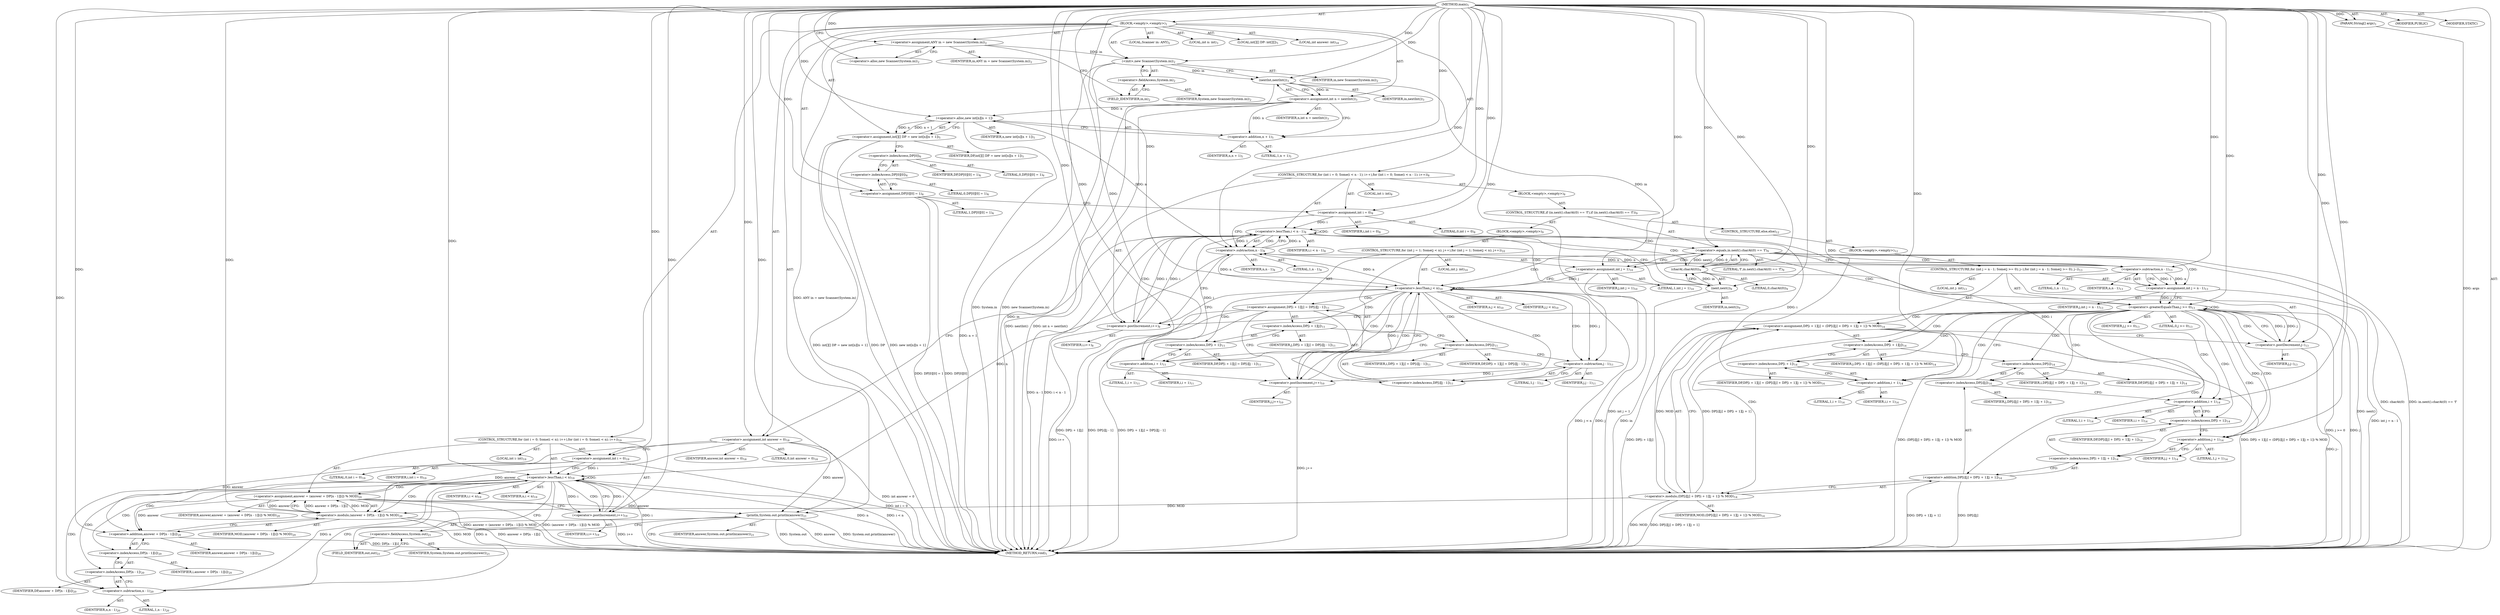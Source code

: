 digraph "main" {  
"19" [label = <(METHOD,main)<SUB>1</SUB>> ]
"20" [label = <(PARAM,String[] args)<SUB>1</SUB>> ]
"21" [label = <(BLOCK,&lt;empty&gt;,&lt;empty&gt;)<SUB>1</SUB>> ]
"4" [label = <(LOCAL,Scanner in: ANY)<SUB>2</SUB>> ]
"22" [label = <(&lt;operator&gt;.assignment,ANY in = new Scanner(System.in))<SUB>2</SUB>> ]
"23" [label = <(IDENTIFIER,in,ANY in = new Scanner(System.in))<SUB>2</SUB>> ]
"24" [label = <(&lt;operator&gt;.alloc,new Scanner(System.in))<SUB>2</SUB>> ]
"25" [label = <(&lt;init&gt;,new Scanner(System.in))<SUB>2</SUB>> ]
"3" [label = <(IDENTIFIER,in,new Scanner(System.in))<SUB>2</SUB>> ]
"26" [label = <(&lt;operator&gt;.fieldAccess,System.in)<SUB>2</SUB>> ]
"27" [label = <(IDENTIFIER,System,new Scanner(System.in))<SUB>2</SUB>> ]
"28" [label = <(FIELD_IDENTIFIER,in,in)<SUB>2</SUB>> ]
"29" [label = <(LOCAL,int n: int)<SUB>3</SUB>> ]
"30" [label = <(&lt;operator&gt;.assignment,int n = nextInt())<SUB>3</SUB>> ]
"31" [label = <(IDENTIFIER,n,int n = nextInt())<SUB>3</SUB>> ]
"32" [label = <(nextInt,nextInt())<SUB>3</SUB>> ]
"33" [label = <(IDENTIFIER,in,nextInt())<SUB>3</SUB>> ]
"34" [label = <(LOCAL,int[][] DP: int[][])<SUB>5</SUB>> ]
"35" [label = <(&lt;operator&gt;.assignment,int[][] DP = new int[n][n + 1])<SUB>5</SUB>> ]
"36" [label = <(IDENTIFIER,DP,int[][] DP = new int[n][n + 1])<SUB>5</SUB>> ]
"37" [label = <(&lt;operator&gt;.alloc,new int[n][n + 1])> ]
"38" [label = <(IDENTIFIER,n,new int[n][n + 1])<SUB>5</SUB>> ]
"39" [label = <(&lt;operator&gt;.addition,n + 1)<SUB>5</SUB>> ]
"40" [label = <(IDENTIFIER,n,n + 1)<SUB>5</SUB>> ]
"41" [label = <(LITERAL,1,n + 1)<SUB>5</SUB>> ]
"42" [label = <(&lt;operator&gt;.assignment,DP[0][0] = 1)<SUB>6</SUB>> ]
"43" [label = <(&lt;operator&gt;.indexAccess,DP[0][0])<SUB>6</SUB>> ]
"44" [label = <(&lt;operator&gt;.indexAccess,DP[0])<SUB>6</SUB>> ]
"45" [label = <(IDENTIFIER,DP,DP[0][0] = 1)<SUB>6</SUB>> ]
"46" [label = <(LITERAL,0,DP[0][0] = 1)<SUB>6</SUB>> ]
"47" [label = <(LITERAL,0,DP[0][0] = 1)<SUB>6</SUB>> ]
"48" [label = <(LITERAL,1,DP[0][0] = 1)<SUB>6</SUB>> ]
"49" [label = <(CONTROL_STRUCTURE,for (int i = 0; Some(i &lt; n - 1); i++),for (int i = 0; Some(i &lt; n - 1); i++))<SUB>8</SUB>> ]
"50" [label = <(LOCAL,int i: int)<SUB>8</SUB>> ]
"51" [label = <(&lt;operator&gt;.assignment,int i = 0)<SUB>8</SUB>> ]
"52" [label = <(IDENTIFIER,i,int i = 0)<SUB>8</SUB>> ]
"53" [label = <(LITERAL,0,int i = 0)<SUB>8</SUB>> ]
"54" [label = <(&lt;operator&gt;.lessThan,i &lt; n - 1)<SUB>8</SUB>> ]
"55" [label = <(IDENTIFIER,i,i &lt; n - 1)<SUB>8</SUB>> ]
"56" [label = <(&lt;operator&gt;.subtraction,n - 1)<SUB>8</SUB>> ]
"57" [label = <(IDENTIFIER,n,n - 1)<SUB>8</SUB>> ]
"58" [label = <(LITERAL,1,n - 1)<SUB>8</SUB>> ]
"59" [label = <(&lt;operator&gt;.postIncrement,i++)<SUB>8</SUB>> ]
"60" [label = <(IDENTIFIER,i,i++)<SUB>8</SUB>> ]
"61" [label = <(BLOCK,&lt;empty&gt;,&lt;empty&gt;)<SUB>8</SUB>> ]
"62" [label = <(CONTROL_STRUCTURE,if (in.next().charAt(0) == 'f'),if (in.next().charAt(0) == 'f'))<SUB>9</SUB>> ]
"63" [label = <(&lt;operator&gt;.equals,in.next().charAt(0) == 'f')<SUB>9</SUB>> ]
"64" [label = <(charAt,charAt(0))<SUB>9</SUB>> ]
"65" [label = <(next,next())<SUB>9</SUB>> ]
"66" [label = <(IDENTIFIER,in,next())<SUB>9</SUB>> ]
"67" [label = <(LITERAL,0,charAt(0))<SUB>9</SUB>> ]
"68" [label = <(LITERAL,'f',in.next().charAt(0) == 'f')<SUB>9</SUB>> ]
"69" [label = <(BLOCK,&lt;empty&gt;,&lt;empty&gt;)<SUB>9</SUB>> ]
"70" [label = <(CONTROL_STRUCTURE,for (int j = 1; Some(j &lt; n); j++),for (int j = 1; Some(j &lt; n); j++))<SUB>10</SUB>> ]
"71" [label = <(LOCAL,int j: int)<SUB>10</SUB>> ]
"72" [label = <(&lt;operator&gt;.assignment,int j = 1)<SUB>10</SUB>> ]
"73" [label = <(IDENTIFIER,j,int j = 1)<SUB>10</SUB>> ]
"74" [label = <(LITERAL,1,int j = 1)<SUB>10</SUB>> ]
"75" [label = <(&lt;operator&gt;.lessThan,j &lt; n)<SUB>10</SUB>> ]
"76" [label = <(IDENTIFIER,j,j &lt; n)<SUB>10</SUB>> ]
"77" [label = <(IDENTIFIER,n,j &lt; n)<SUB>10</SUB>> ]
"78" [label = <(&lt;operator&gt;.postIncrement,j++)<SUB>10</SUB>> ]
"79" [label = <(IDENTIFIER,j,j++)<SUB>10</SUB>> ]
"80" [label = <(&lt;operator&gt;.assignment,DP[i + 1][j] = DP[i][j - 1])<SUB>11</SUB>> ]
"81" [label = <(&lt;operator&gt;.indexAccess,DP[i + 1][j])<SUB>11</SUB>> ]
"82" [label = <(&lt;operator&gt;.indexAccess,DP[i + 1])<SUB>11</SUB>> ]
"83" [label = <(IDENTIFIER,DP,DP[i + 1][j] = DP[i][j - 1])<SUB>11</SUB>> ]
"84" [label = <(&lt;operator&gt;.addition,i + 1)<SUB>11</SUB>> ]
"85" [label = <(IDENTIFIER,i,i + 1)<SUB>11</SUB>> ]
"86" [label = <(LITERAL,1,i + 1)<SUB>11</SUB>> ]
"87" [label = <(IDENTIFIER,j,DP[i + 1][j] = DP[i][j - 1])<SUB>11</SUB>> ]
"88" [label = <(&lt;operator&gt;.indexAccess,DP[i][j - 1])<SUB>11</SUB>> ]
"89" [label = <(&lt;operator&gt;.indexAccess,DP[i])<SUB>11</SUB>> ]
"90" [label = <(IDENTIFIER,DP,DP[i + 1][j] = DP[i][j - 1])<SUB>11</SUB>> ]
"91" [label = <(IDENTIFIER,i,DP[i + 1][j] = DP[i][j - 1])<SUB>11</SUB>> ]
"92" [label = <(&lt;operator&gt;.subtraction,j - 1)<SUB>11</SUB>> ]
"93" [label = <(IDENTIFIER,j,j - 1)<SUB>11</SUB>> ]
"94" [label = <(LITERAL,1,j - 1)<SUB>11</SUB>> ]
"95" [label = <(CONTROL_STRUCTURE,else,else)<SUB>12</SUB>> ]
"96" [label = <(BLOCK,&lt;empty&gt;,&lt;empty&gt;)<SUB>12</SUB>> ]
"97" [label = <(CONTROL_STRUCTURE,for (int j = n - 1; Some(j &gt;= 0); j--),for (int j = n - 1; Some(j &gt;= 0); j--))<SUB>13</SUB>> ]
"98" [label = <(LOCAL,int j: int)<SUB>13</SUB>> ]
"99" [label = <(&lt;operator&gt;.assignment,int j = n - 1)<SUB>13</SUB>> ]
"100" [label = <(IDENTIFIER,j,int j = n - 1)<SUB>13</SUB>> ]
"101" [label = <(&lt;operator&gt;.subtraction,n - 1)<SUB>13</SUB>> ]
"102" [label = <(IDENTIFIER,n,n - 1)<SUB>13</SUB>> ]
"103" [label = <(LITERAL,1,n - 1)<SUB>13</SUB>> ]
"104" [label = <(&lt;operator&gt;.greaterEqualsThan,j &gt;= 0)<SUB>13</SUB>> ]
"105" [label = <(IDENTIFIER,j,j &gt;= 0)<SUB>13</SUB>> ]
"106" [label = <(LITERAL,0,j &gt;= 0)<SUB>13</SUB>> ]
"107" [label = <(&lt;operator&gt;.postDecrement,j--)<SUB>13</SUB>> ]
"108" [label = <(IDENTIFIER,j,j--)<SUB>13</SUB>> ]
"109" [label = <(&lt;operator&gt;.assignment,DP[i + 1][j] = (DP[i][j] + DP[i + 1][j + 1]) % MOD)<SUB>14</SUB>> ]
"110" [label = <(&lt;operator&gt;.indexAccess,DP[i + 1][j])<SUB>14</SUB>> ]
"111" [label = <(&lt;operator&gt;.indexAccess,DP[i + 1])<SUB>14</SUB>> ]
"112" [label = <(IDENTIFIER,DP,DP[i + 1][j] = (DP[i][j] + DP[i + 1][j + 1]) % MOD)<SUB>14</SUB>> ]
"113" [label = <(&lt;operator&gt;.addition,i + 1)<SUB>14</SUB>> ]
"114" [label = <(IDENTIFIER,i,i + 1)<SUB>14</SUB>> ]
"115" [label = <(LITERAL,1,i + 1)<SUB>14</SUB>> ]
"116" [label = <(IDENTIFIER,j,DP[i + 1][j] = (DP[i][j] + DP[i + 1][j + 1]) % MOD)<SUB>14</SUB>> ]
"117" [label = <(&lt;operator&gt;.modulo,(DP[i][j] + DP[i + 1][j + 1]) % MOD)<SUB>14</SUB>> ]
"118" [label = <(&lt;operator&gt;.addition,DP[i][j] + DP[i + 1][j + 1])<SUB>14</SUB>> ]
"119" [label = <(&lt;operator&gt;.indexAccess,DP[i][j])<SUB>14</SUB>> ]
"120" [label = <(&lt;operator&gt;.indexAccess,DP[i])<SUB>14</SUB>> ]
"121" [label = <(IDENTIFIER,DP,DP[i][j] + DP[i + 1][j + 1])<SUB>14</SUB>> ]
"122" [label = <(IDENTIFIER,i,DP[i][j] + DP[i + 1][j + 1])<SUB>14</SUB>> ]
"123" [label = <(IDENTIFIER,j,DP[i][j] + DP[i + 1][j + 1])<SUB>14</SUB>> ]
"124" [label = <(&lt;operator&gt;.indexAccess,DP[i + 1][j + 1])<SUB>14</SUB>> ]
"125" [label = <(&lt;operator&gt;.indexAccess,DP[i + 1])<SUB>14</SUB>> ]
"126" [label = <(IDENTIFIER,DP,DP[i][j] + DP[i + 1][j + 1])<SUB>14</SUB>> ]
"127" [label = <(&lt;operator&gt;.addition,i + 1)<SUB>14</SUB>> ]
"128" [label = <(IDENTIFIER,i,i + 1)<SUB>14</SUB>> ]
"129" [label = <(LITERAL,1,i + 1)<SUB>14</SUB>> ]
"130" [label = <(&lt;operator&gt;.addition,j + 1)<SUB>14</SUB>> ]
"131" [label = <(IDENTIFIER,j,j + 1)<SUB>14</SUB>> ]
"132" [label = <(LITERAL,1,j + 1)<SUB>14</SUB>> ]
"133" [label = <(IDENTIFIER,MOD,(DP[i][j] + DP[i + 1][j + 1]) % MOD)<SUB>14</SUB>> ]
"134" [label = <(LOCAL,int answer: int)<SUB>18</SUB>> ]
"135" [label = <(&lt;operator&gt;.assignment,int answer = 0)<SUB>18</SUB>> ]
"136" [label = <(IDENTIFIER,answer,int answer = 0)<SUB>18</SUB>> ]
"137" [label = <(LITERAL,0,int answer = 0)<SUB>18</SUB>> ]
"138" [label = <(CONTROL_STRUCTURE,for (int i = 0; Some(i &lt; n); i++),for (int i = 0; Some(i &lt; n); i++))<SUB>19</SUB>> ]
"139" [label = <(LOCAL,int i: int)<SUB>19</SUB>> ]
"140" [label = <(&lt;operator&gt;.assignment,int i = 0)<SUB>19</SUB>> ]
"141" [label = <(IDENTIFIER,i,int i = 0)<SUB>19</SUB>> ]
"142" [label = <(LITERAL,0,int i = 0)<SUB>19</SUB>> ]
"143" [label = <(&lt;operator&gt;.lessThan,i &lt; n)<SUB>19</SUB>> ]
"144" [label = <(IDENTIFIER,i,i &lt; n)<SUB>19</SUB>> ]
"145" [label = <(IDENTIFIER,n,i &lt; n)<SUB>19</SUB>> ]
"146" [label = <(&lt;operator&gt;.postIncrement,i++)<SUB>19</SUB>> ]
"147" [label = <(IDENTIFIER,i,i++)<SUB>19</SUB>> ]
"148" [label = <(&lt;operator&gt;.assignment,answer = (answer + DP[n - 1][i]) % MOD)<SUB>20</SUB>> ]
"149" [label = <(IDENTIFIER,answer,answer = (answer + DP[n - 1][i]) % MOD)<SUB>20</SUB>> ]
"150" [label = <(&lt;operator&gt;.modulo,(answer + DP[n - 1][i]) % MOD)<SUB>20</SUB>> ]
"151" [label = <(&lt;operator&gt;.addition,answer + DP[n - 1][i])<SUB>20</SUB>> ]
"152" [label = <(IDENTIFIER,answer,answer + DP[n - 1][i])<SUB>20</SUB>> ]
"153" [label = <(&lt;operator&gt;.indexAccess,DP[n - 1][i])<SUB>20</SUB>> ]
"154" [label = <(&lt;operator&gt;.indexAccess,DP[n - 1])<SUB>20</SUB>> ]
"155" [label = <(IDENTIFIER,DP,answer + DP[n - 1][i])<SUB>20</SUB>> ]
"156" [label = <(&lt;operator&gt;.subtraction,n - 1)<SUB>20</SUB>> ]
"157" [label = <(IDENTIFIER,n,n - 1)<SUB>20</SUB>> ]
"158" [label = <(LITERAL,1,n - 1)<SUB>20</SUB>> ]
"159" [label = <(IDENTIFIER,i,answer + DP[n - 1][i])<SUB>20</SUB>> ]
"160" [label = <(IDENTIFIER,MOD,(answer + DP[n - 1][i]) % MOD)<SUB>20</SUB>> ]
"161" [label = <(println,System.out.println(answer))<SUB>21</SUB>> ]
"162" [label = <(&lt;operator&gt;.fieldAccess,System.out)<SUB>21</SUB>> ]
"163" [label = <(IDENTIFIER,System,System.out.println(answer))<SUB>21</SUB>> ]
"164" [label = <(FIELD_IDENTIFIER,out,out)<SUB>21</SUB>> ]
"165" [label = <(IDENTIFIER,answer,System.out.println(answer))<SUB>21</SUB>> ]
"166" [label = <(MODIFIER,PUBLIC)> ]
"167" [label = <(MODIFIER,STATIC)> ]
"168" [label = <(METHOD_RETURN,void)<SUB>1</SUB>> ]
  "19" -> "20"  [ label = "AST: "] 
  "19" -> "21"  [ label = "AST: "] 
  "19" -> "166"  [ label = "AST: "] 
  "19" -> "167"  [ label = "AST: "] 
  "19" -> "168"  [ label = "AST: "] 
  "21" -> "4"  [ label = "AST: "] 
  "21" -> "22"  [ label = "AST: "] 
  "21" -> "25"  [ label = "AST: "] 
  "21" -> "29"  [ label = "AST: "] 
  "21" -> "30"  [ label = "AST: "] 
  "21" -> "34"  [ label = "AST: "] 
  "21" -> "35"  [ label = "AST: "] 
  "21" -> "42"  [ label = "AST: "] 
  "21" -> "49"  [ label = "AST: "] 
  "21" -> "134"  [ label = "AST: "] 
  "21" -> "135"  [ label = "AST: "] 
  "21" -> "138"  [ label = "AST: "] 
  "21" -> "161"  [ label = "AST: "] 
  "22" -> "23"  [ label = "AST: "] 
  "22" -> "24"  [ label = "AST: "] 
  "25" -> "3"  [ label = "AST: "] 
  "25" -> "26"  [ label = "AST: "] 
  "26" -> "27"  [ label = "AST: "] 
  "26" -> "28"  [ label = "AST: "] 
  "30" -> "31"  [ label = "AST: "] 
  "30" -> "32"  [ label = "AST: "] 
  "32" -> "33"  [ label = "AST: "] 
  "35" -> "36"  [ label = "AST: "] 
  "35" -> "37"  [ label = "AST: "] 
  "37" -> "38"  [ label = "AST: "] 
  "37" -> "39"  [ label = "AST: "] 
  "39" -> "40"  [ label = "AST: "] 
  "39" -> "41"  [ label = "AST: "] 
  "42" -> "43"  [ label = "AST: "] 
  "42" -> "48"  [ label = "AST: "] 
  "43" -> "44"  [ label = "AST: "] 
  "43" -> "47"  [ label = "AST: "] 
  "44" -> "45"  [ label = "AST: "] 
  "44" -> "46"  [ label = "AST: "] 
  "49" -> "50"  [ label = "AST: "] 
  "49" -> "51"  [ label = "AST: "] 
  "49" -> "54"  [ label = "AST: "] 
  "49" -> "59"  [ label = "AST: "] 
  "49" -> "61"  [ label = "AST: "] 
  "51" -> "52"  [ label = "AST: "] 
  "51" -> "53"  [ label = "AST: "] 
  "54" -> "55"  [ label = "AST: "] 
  "54" -> "56"  [ label = "AST: "] 
  "56" -> "57"  [ label = "AST: "] 
  "56" -> "58"  [ label = "AST: "] 
  "59" -> "60"  [ label = "AST: "] 
  "61" -> "62"  [ label = "AST: "] 
  "62" -> "63"  [ label = "AST: "] 
  "62" -> "69"  [ label = "AST: "] 
  "62" -> "95"  [ label = "AST: "] 
  "63" -> "64"  [ label = "AST: "] 
  "63" -> "68"  [ label = "AST: "] 
  "64" -> "65"  [ label = "AST: "] 
  "64" -> "67"  [ label = "AST: "] 
  "65" -> "66"  [ label = "AST: "] 
  "69" -> "70"  [ label = "AST: "] 
  "70" -> "71"  [ label = "AST: "] 
  "70" -> "72"  [ label = "AST: "] 
  "70" -> "75"  [ label = "AST: "] 
  "70" -> "78"  [ label = "AST: "] 
  "70" -> "80"  [ label = "AST: "] 
  "72" -> "73"  [ label = "AST: "] 
  "72" -> "74"  [ label = "AST: "] 
  "75" -> "76"  [ label = "AST: "] 
  "75" -> "77"  [ label = "AST: "] 
  "78" -> "79"  [ label = "AST: "] 
  "80" -> "81"  [ label = "AST: "] 
  "80" -> "88"  [ label = "AST: "] 
  "81" -> "82"  [ label = "AST: "] 
  "81" -> "87"  [ label = "AST: "] 
  "82" -> "83"  [ label = "AST: "] 
  "82" -> "84"  [ label = "AST: "] 
  "84" -> "85"  [ label = "AST: "] 
  "84" -> "86"  [ label = "AST: "] 
  "88" -> "89"  [ label = "AST: "] 
  "88" -> "92"  [ label = "AST: "] 
  "89" -> "90"  [ label = "AST: "] 
  "89" -> "91"  [ label = "AST: "] 
  "92" -> "93"  [ label = "AST: "] 
  "92" -> "94"  [ label = "AST: "] 
  "95" -> "96"  [ label = "AST: "] 
  "96" -> "97"  [ label = "AST: "] 
  "97" -> "98"  [ label = "AST: "] 
  "97" -> "99"  [ label = "AST: "] 
  "97" -> "104"  [ label = "AST: "] 
  "97" -> "107"  [ label = "AST: "] 
  "97" -> "109"  [ label = "AST: "] 
  "99" -> "100"  [ label = "AST: "] 
  "99" -> "101"  [ label = "AST: "] 
  "101" -> "102"  [ label = "AST: "] 
  "101" -> "103"  [ label = "AST: "] 
  "104" -> "105"  [ label = "AST: "] 
  "104" -> "106"  [ label = "AST: "] 
  "107" -> "108"  [ label = "AST: "] 
  "109" -> "110"  [ label = "AST: "] 
  "109" -> "117"  [ label = "AST: "] 
  "110" -> "111"  [ label = "AST: "] 
  "110" -> "116"  [ label = "AST: "] 
  "111" -> "112"  [ label = "AST: "] 
  "111" -> "113"  [ label = "AST: "] 
  "113" -> "114"  [ label = "AST: "] 
  "113" -> "115"  [ label = "AST: "] 
  "117" -> "118"  [ label = "AST: "] 
  "117" -> "133"  [ label = "AST: "] 
  "118" -> "119"  [ label = "AST: "] 
  "118" -> "124"  [ label = "AST: "] 
  "119" -> "120"  [ label = "AST: "] 
  "119" -> "123"  [ label = "AST: "] 
  "120" -> "121"  [ label = "AST: "] 
  "120" -> "122"  [ label = "AST: "] 
  "124" -> "125"  [ label = "AST: "] 
  "124" -> "130"  [ label = "AST: "] 
  "125" -> "126"  [ label = "AST: "] 
  "125" -> "127"  [ label = "AST: "] 
  "127" -> "128"  [ label = "AST: "] 
  "127" -> "129"  [ label = "AST: "] 
  "130" -> "131"  [ label = "AST: "] 
  "130" -> "132"  [ label = "AST: "] 
  "135" -> "136"  [ label = "AST: "] 
  "135" -> "137"  [ label = "AST: "] 
  "138" -> "139"  [ label = "AST: "] 
  "138" -> "140"  [ label = "AST: "] 
  "138" -> "143"  [ label = "AST: "] 
  "138" -> "146"  [ label = "AST: "] 
  "138" -> "148"  [ label = "AST: "] 
  "140" -> "141"  [ label = "AST: "] 
  "140" -> "142"  [ label = "AST: "] 
  "143" -> "144"  [ label = "AST: "] 
  "143" -> "145"  [ label = "AST: "] 
  "146" -> "147"  [ label = "AST: "] 
  "148" -> "149"  [ label = "AST: "] 
  "148" -> "150"  [ label = "AST: "] 
  "150" -> "151"  [ label = "AST: "] 
  "150" -> "160"  [ label = "AST: "] 
  "151" -> "152"  [ label = "AST: "] 
  "151" -> "153"  [ label = "AST: "] 
  "153" -> "154"  [ label = "AST: "] 
  "153" -> "159"  [ label = "AST: "] 
  "154" -> "155"  [ label = "AST: "] 
  "154" -> "156"  [ label = "AST: "] 
  "156" -> "157"  [ label = "AST: "] 
  "156" -> "158"  [ label = "AST: "] 
  "161" -> "162"  [ label = "AST: "] 
  "161" -> "165"  [ label = "AST: "] 
  "162" -> "163"  [ label = "AST: "] 
  "162" -> "164"  [ label = "AST: "] 
  "22" -> "28"  [ label = "CFG: "] 
  "25" -> "32"  [ label = "CFG: "] 
  "30" -> "39"  [ label = "CFG: "] 
  "35" -> "44"  [ label = "CFG: "] 
  "42" -> "51"  [ label = "CFG: "] 
  "135" -> "140"  [ label = "CFG: "] 
  "161" -> "168"  [ label = "CFG: "] 
  "24" -> "22"  [ label = "CFG: "] 
  "26" -> "25"  [ label = "CFG: "] 
  "32" -> "30"  [ label = "CFG: "] 
  "37" -> "35"  [ label = "CFG: "] 
  "43" -> "42"  [ label = "CFG: "] 
  "51" -> "56"  [ label = "CFG: "] 
  "54" -> "65"  [ label = "CFG: "] 
  "54" -> "135"  [ label = "CFG: "] 
  "59" -> "56"  [ label = "CFG: "] 
  "140" -> "143"  [ label = "CFG: "] 
  "143" -> "156"  [ label = "CFG: "] 
  "143" -> "164"  [ label = "CFG: "] 
  "146" -> "143"  [ label = "CFG: "] 
  "148" -> "146"  [ label = "CFG: "] 
  "162" -> "161"  [ label = "CFG: "] 
  "28" -> "26"  [ label = "CFG: "] 
  "39" -> "37"  [ label = "CFG: "] 
  "44" -> "43"  [ label = "CFG: "] 
  "56" -> "54"  [ label = "CFG: "] 
  "150" -> "148"  [ label = "CFG: "] 
  "164" -> "162"  [ label = "CFG: "] 
  "63" -> "72"  [ label = "CFG: "] 
  "63" -> "101"  [ label = "CFG: "] 
  "151" -> "150"  [ label = "CFG: "] 
  "64" -> "63"  [ label = "CFG: "] 
  "153" -> "151"  [ label = "CFG: "] 
  "65" -> "64"  [ label = "CFG: "] 
  "72" -> "75"  [ label = "CFG: "] 
  "75" -> "84"  [ label = "CFG: "] 
  "75" -> "59"  [ label = "CFG: "] 
  "78" -> "75"  [ label = "CFG: "] 
  "80" -> "78"  [ label = "CFG: "] 
  "154" -> "153"  [ label = "CFG: "] 
  "81" -> "89"  [ label = "CFG: "] 
  "88" -> "80"  [ label = "CFG: "] 
  "99" -> "104"  [ label = "CFG: "] 
  "104" -> "113"  [ label = "CFG: "] 
  "104" -> "59"  [ label = "CFG: "] 
  "107" -> "104"  [ label = "CFG: "] 
  "109" -> "107"  [ label = "CFG: "] 
  "156" -> "154"  [ label = "CFG: "] 
  "82" -> "81"  [ label = "CFG: "] 
  "89" -> "92"  [ label = "CFG: "] 
  "92" -> "88"  [ label = "CFG: "] 
  "101" -> "99"  [ label = "CFG: "] 
  "110" -> "120"  [ label = "CFG: "] 
  "117" -> "109"  [ label = "CFG: "] 
  "84" -> "82"  [ label = "CFG: "] 
  "111" -> "110"  [ label = "CFG: "] 
  "118" -> "117"  [ label = "CFG: "] 
  "113" -> "111"  [ label = "CFG: "] 
  "119" -> "127"  [ label = "CFG: "] 
  "124" -> "118"  [ label = "CFG: "] 
  "120" -> "119"  [ label = "CFG: "] 
  "125" -> "130"  [ label = "CFG: "] 
  "130" -> "124"  [ label = "CFG: "] 
  "127" -> "125"  [ label = "CFG: "] 
  "19" -> "24"  [ label = "CFG: "] 
  "20" -> "168"  [ label = "DDG: args"] 
  "22" -> "168"  [ label = "DDG: ANY in = new Scanner(System.in)"] 
  "25" -> "168"  [ label = "DDG: System.in"] 
  "25" -> "168"  [ label = "DDG: new Scanner(System.in)"] 
  "32" -> "168"  [ label = "DDG: in"] 
  "30" -> "168"  [ label = "DDG: nextInt()"] 
  "30" -> "168"  [ label = "DDG: int n = nextInt()"] 
  "35" -> "168"  [ label = "DDG: DP"] 
  "37" -> "168"  [ label = "DDG: n + 1"] 
  "35" -> "168"  [ label = "DDG: new int[n][n + 1]"] 
  "35" -> "168"  [ label = "DDG: int[][] DP = new int[n][n + 1]"] 
  "42" -> "168"  [ label = "DDG: DP[0][0]"] 
  "42" -> "168"  [ label = "DDG: DP[0][0] = 1"] 
  "54" -> "168"  [ label = "DDG: n - 1"] 
  "54" -> "168"  [ label = "DDG: i &lt; n - 1"] 
  "135" -> "168"  [ label = "DDG: int answer = 0"] 
  "140" -> "168"  [ label = "DDG: int i = 0"] 
  "143" -> "168"  [ label = "DDG: i"] 
  "143" -> "168"  [ label = "DDG: n"] 
  "143" -> "168"  [ label = "DDG: i &lt; n"] 
  "161" -> "168"  [ label = "DDG: System.out"] 
  "161" -> "168"  [ label = "DDG: answer"] 
  "161" -> "168"  [ label = "DDG: System.out.println(answer)"] 
  "151" -> "168"  [ label = "DDG: DP[n - 1][i]"] 
  "150" -> "168"  [ label = "DDG: answer + DP[n - 1][i]"] 
  "150" -> "168"  [ label = "DDG: MOD"] 
  "148" -> "168"  [ label = "DDG: (answer + DP[n - 1][i]) % MOD"] 
  "148" -> "168"  [ label = "DDG: answer = (answer + DP[n - 1][i]) % MOD"] 
  "146" -> "168"  [ label = "DDG: i++"] 
  "65" -> "168"  [ label = "DDG: in"] 
  "64" -> "168"  [ label = "DDG: next()"] 
  "63" -> "168"  [ label = "DDG: charAt(0)"] 
  "63" -> "168"  [ label = "DDG: in.next().charAt(0) == 'f'"] 
  "99" -> "168"  [ label = "DDG: int j = n - 1"] 
  "104" -> "168"  [ label = "DDG: j"] 
  "104" -> "168"  [ label = "DDG: j &gt;= 0"] 
  "109" -> "168"  [ label = "DDG: DP[i + 1][j]"] 
  "118" -> "168"  [ label = "DDG: DP[i][j]"] 
  "118" -> "168"  [ label = "DDG: DP[i + 1][j + 1]"] 
  "117" -> "168"  [ label = "DDG: DP[i][j] + DP[i + 1][j + 1]"] 
  "117" -> "168"  [ label = "DDG: MOD"] 
  "109" -> "168"  [ label = "DDG: (DP[i][j] + DP[i + 1][j + 1]) % MOD"] 
  "109" -> "168"  [ label = "DDG: DP[i + 1][j] = (DP[i][j] + DP[i + 1][j + 1]) % MOD"] 
  "107" -> "168"  [ label = "DDG: j--"] 
  "72" -> "168"  [ label = "DDG: int j = 1"] 
  "75" -> "168"  [ label = "DDG: j"] 
  "75" -> "168"  [ label = "DDG: j &lt; n"] 
  "59" -> "168"  [ label = "DDG: i++"] 
  "80" -> "168"  [ label = "DDG: DP[i + 1][j]"] 
  "80" -> "168"  [ label = "DDG: DP[i][j - 1]"] 
  "80" -> "168"  [ label = "DDG: DP[i + 1][j] = DP[i][j - 1]"] 
  "78" -> "168"  [ label = "DDG: j++"] 
  "19" -> "20"  [ label = "DDG: "] 
  "19" -> "22"  [ label = "DDG: "] 
  "32" -> "30"  [ label = "DDG: in"] 
  "37" -> "35"  [ label = "DDG: n"] 
  "37" -> "35"  [ label = "DDG: n + 1"] 
  "19" -> "42"  [ label = "DDG: "] 
  "19" -> "135"  [ label = "DDG: "] 
  "22" -> "25"  [ label = "DDG: in"] 
  "19" -> "25"  [ label = "DDG: "] 
  "19" -> "51"  [ label = "DDG: "] 
  "19" -> "140"  [ label = "DDG: "] 
  "150" -> "148"  [ label = "DDG: answer + DP[n - 1][i]"] 
  "150" -> "148"  [ label = "DDG: MOD"] 
  "135" -> "161"  [ label = "DDG: answer"] 
  "148" -> "161"  [ label = "DDG: answer"] 
  "19" -> "161"  [ label = "DDG: "] 
  "25" -> "32"  [ label = "DDG: in"] 
  "19" -> "32"  [ label = "DDG: "] 
  "19" -> "37"  [ label = "DDG: "] 
  "30" -> "37"  [ label = "DDG: n"] 
  "51" -> "54"  [ label = "DDG: i"] 
  "59" -> "54"  [ label = "DDG: i"] 
  "19" -> "54"  [ label = "DDG: "] 
  "56" -> "54"  [ label = "DDG: n"] 
  "56" -> "54"  [ label = "DDG: 1"] 
  "54" -> "59"  [ label = "DDG: i"] 
  "19" -> "59"  [ label = "DDG: "] 
  "140" -> "143"  [ label = "DDG: i"] 
  "146" -> "143"  [ label = "DDG: i"] 
  "19" -> "143"  [ label = "DDG: "] 
  "56" -> "143"  [ label = "DDG: n"] 
  "156" -> "143"  [ label = "DDG: n"] 
  "143" -> "146"  [ label = "DDG: i"] 
  "19" -> "146"  [ label = "DDG: "] 
  "30" -> "39"  [ label = "DDG: n"] 
  "19" -> "39"  [ label = "DDG: "] 
  "37" -> "56"  [ label = "DDG: n"] 
  "101" -> "56"  [ label = "DDG: n"] 
  "75" -> "56"  [ label = "DDG: n"] 
  "19" -> "56"  [ label = "DDG: "] 
  "135" -> "150"  [ label = "DDG: answer"] 
  "148" -> "150"  [ label = "DDG: answer"] 
  "19" -> "150"  [ label = "DDG: "] 
  "117" -> "150"  [ label = "DDG: MOD"] 
  "64" -> "63"  [ label = "DDG: next()"] 
  "64" -> "63"  [ label = "DDG: 0"] 
  "19" -> "63"  [ label = "DDG: "] 
  "135" -> "151"  [ label = "DDG: answer"] 
  "148" -> "151"  [ label = "DDG: answer"] 
  "19" -> "151"  [ label = "DDG: "] 
  "65" -> "64"  [ label = "DDG: in"] 
  "19" -> "64"  [ label = "DDG: "] 
  "19" -> "72"  [ label = "DDG: "] 
  "32" -> "65"  [ label = "DDG: in"] 
  "19" -> "65"  [ label = "DDG: "] 
  "72" -> "75"  [ label = "DDG: j"] 
  "78" -> "75"  [ label = "DDG: j"] 
  "19" -> "75"  [ label = "DDG: "] 
  "56" -> "75"  [ label = "DDG: n"] 
  "92" -> "78"  [ label = "DDG: j"] 
  "19" -> "78"  [ label = "DDG: "] 
  "101" -> "99"  [ label = "DDG: n"] 
  "101" -> "99"  [ label = "DDG: 1"] 
  "117" -> "109"  [ label = "DDG: DP[i][j] + DP[i + 1][j + 1]"] 
  "117" -> "109"  [ label = "DDG: MOD"] 
  "99" -> "104"  [ label = "DDG: j"] 
  "107" -> "104"  [ label = "DDG: j"] 
  "19" -> "104"  [ label = "DDG: "] 
  "19" -> "107"  [ label = "DDG: "] 
  "104" -> "107"  [ label = "DDG: j"] 
  "143" -> "156"  [ label = "DDG: n"] 
  "19" -> "156"  [ label = "DDG: "] 
  "75" -> "92"  [ label = "DDG: j"] 
  "19" -> "92"  [ label = "DDG: "] 
  "56" -> "101"  [ label = "DDG: n"] 
  "19" -> "101"  [ label = "DDG: "] 
  "19" -> "117"  [ label = "DDG: "] 
  "54" -> "84"  [ label = "DDG: i"] 
  "19" -> "84"  [ label = "DDG: "] 
  "54" -> "113"  [ label = "DDG: i"] 
  "19" -> "113"  [ label = "DDG: "] 
  "104" -> "130"  [ label = "DDG: j"] 
  "19" -> "130"  [ label = "DDG: "] 
  "19" -> "127"  [ label = "DDG: "] 
  "54" -> "127"  [ label = "DDG: i"] 
  "54" -> "64"  [ label = "CDG: "] 
  "54" -> "56"  [ label = "CDG: "] 
  "54" -> "65"  [ label = "CDG: "] 
  "54" -> "59"  [ label = "CDG: "] 
  "54" -> "54"  [ label = "CDG: "] 
  "54" -> "63"  [ label = "CDG: "] 
  "143" -> "154"  [ label = "CDG: "] 
  "143" -> "146"  [ label = "CDG: "] 
  "143" -> "150"  [ label = "CDG: "] 
  "143" -> "151"  [ label = "CDG: "] 
  "143" -> "153"  [ label = "CDG: "] 
  "143" -> "148"  [ label = "CDG: "] 
  "143" -> "143"  [ label = "CDG: "] 
  "143" -> "156"  [ label = "CDG: "] 
  "63" -> "75"  [ label = "CDG: "] 
  "63" -> "99"  [ label = "CDG: "] 
  "63" -> "72"  [ label = "CDG: "] 
  "63" -> "104"  [ label = "CDG: "] 
  "63" -> "101"  [ label = "CDG: "] 
  "75" -> "89"  [ label = "CDG: "] 
  "75" -> "75"  [ label = "CDG: "] 
  "75" -> "81"  [ label = "CDG: "] 
  "75" -> "84"  [ label = "CDG: "] 
  "75" -> "92"  [ label = "CDG: "] 
  "75" -> "82"  [ label = "CDG: "] 
  "75" -> "80"  [ label = "CDG: "] 
  "75" -> "88"  [ label = "CDG: "] 
  "75" -> "78"  [ label = "CDG: "] 
  "104" -> "107"  [ label = "CDG: "] 
  "104" -> "120"  [ label = "CDG: "] 
  "104" -> "113"  [ label = "CDG: "] 
  "104" -> "104"  [ label = "CDG: "] 
  "104" -> "119"  [ label = "CDG: "] 
  "104" -> "130"  [ label = "CDG: "] 
  "104" -> "118"  [ label = "CDG: "] 
  "104" -> "110"  [ label = "CDG: "] 
  "104" -> "117"  [ label = "CDG: "] 
  "104" -> "127"  [ label = "CDG: "] 
  "104" -> "124"  [ label = "CDG: "] 
  "104" -> "125"  [ label = "CDG: "] 
  "104" -> "111"  [ label = "CDG: "] 
  "104" -> "109"  [ label = "CDG: "] 
}
